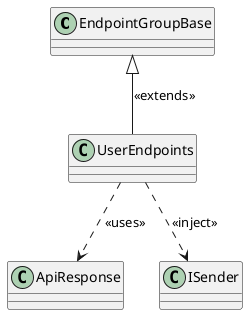 @startuml
EndpointGroupBase <|-- UserEndpoints : <<extends>>
UserEndpoints ..> ApiResponse : <<uses>>
UserEndpoints ..> ISender : <<inject>>
@enduml